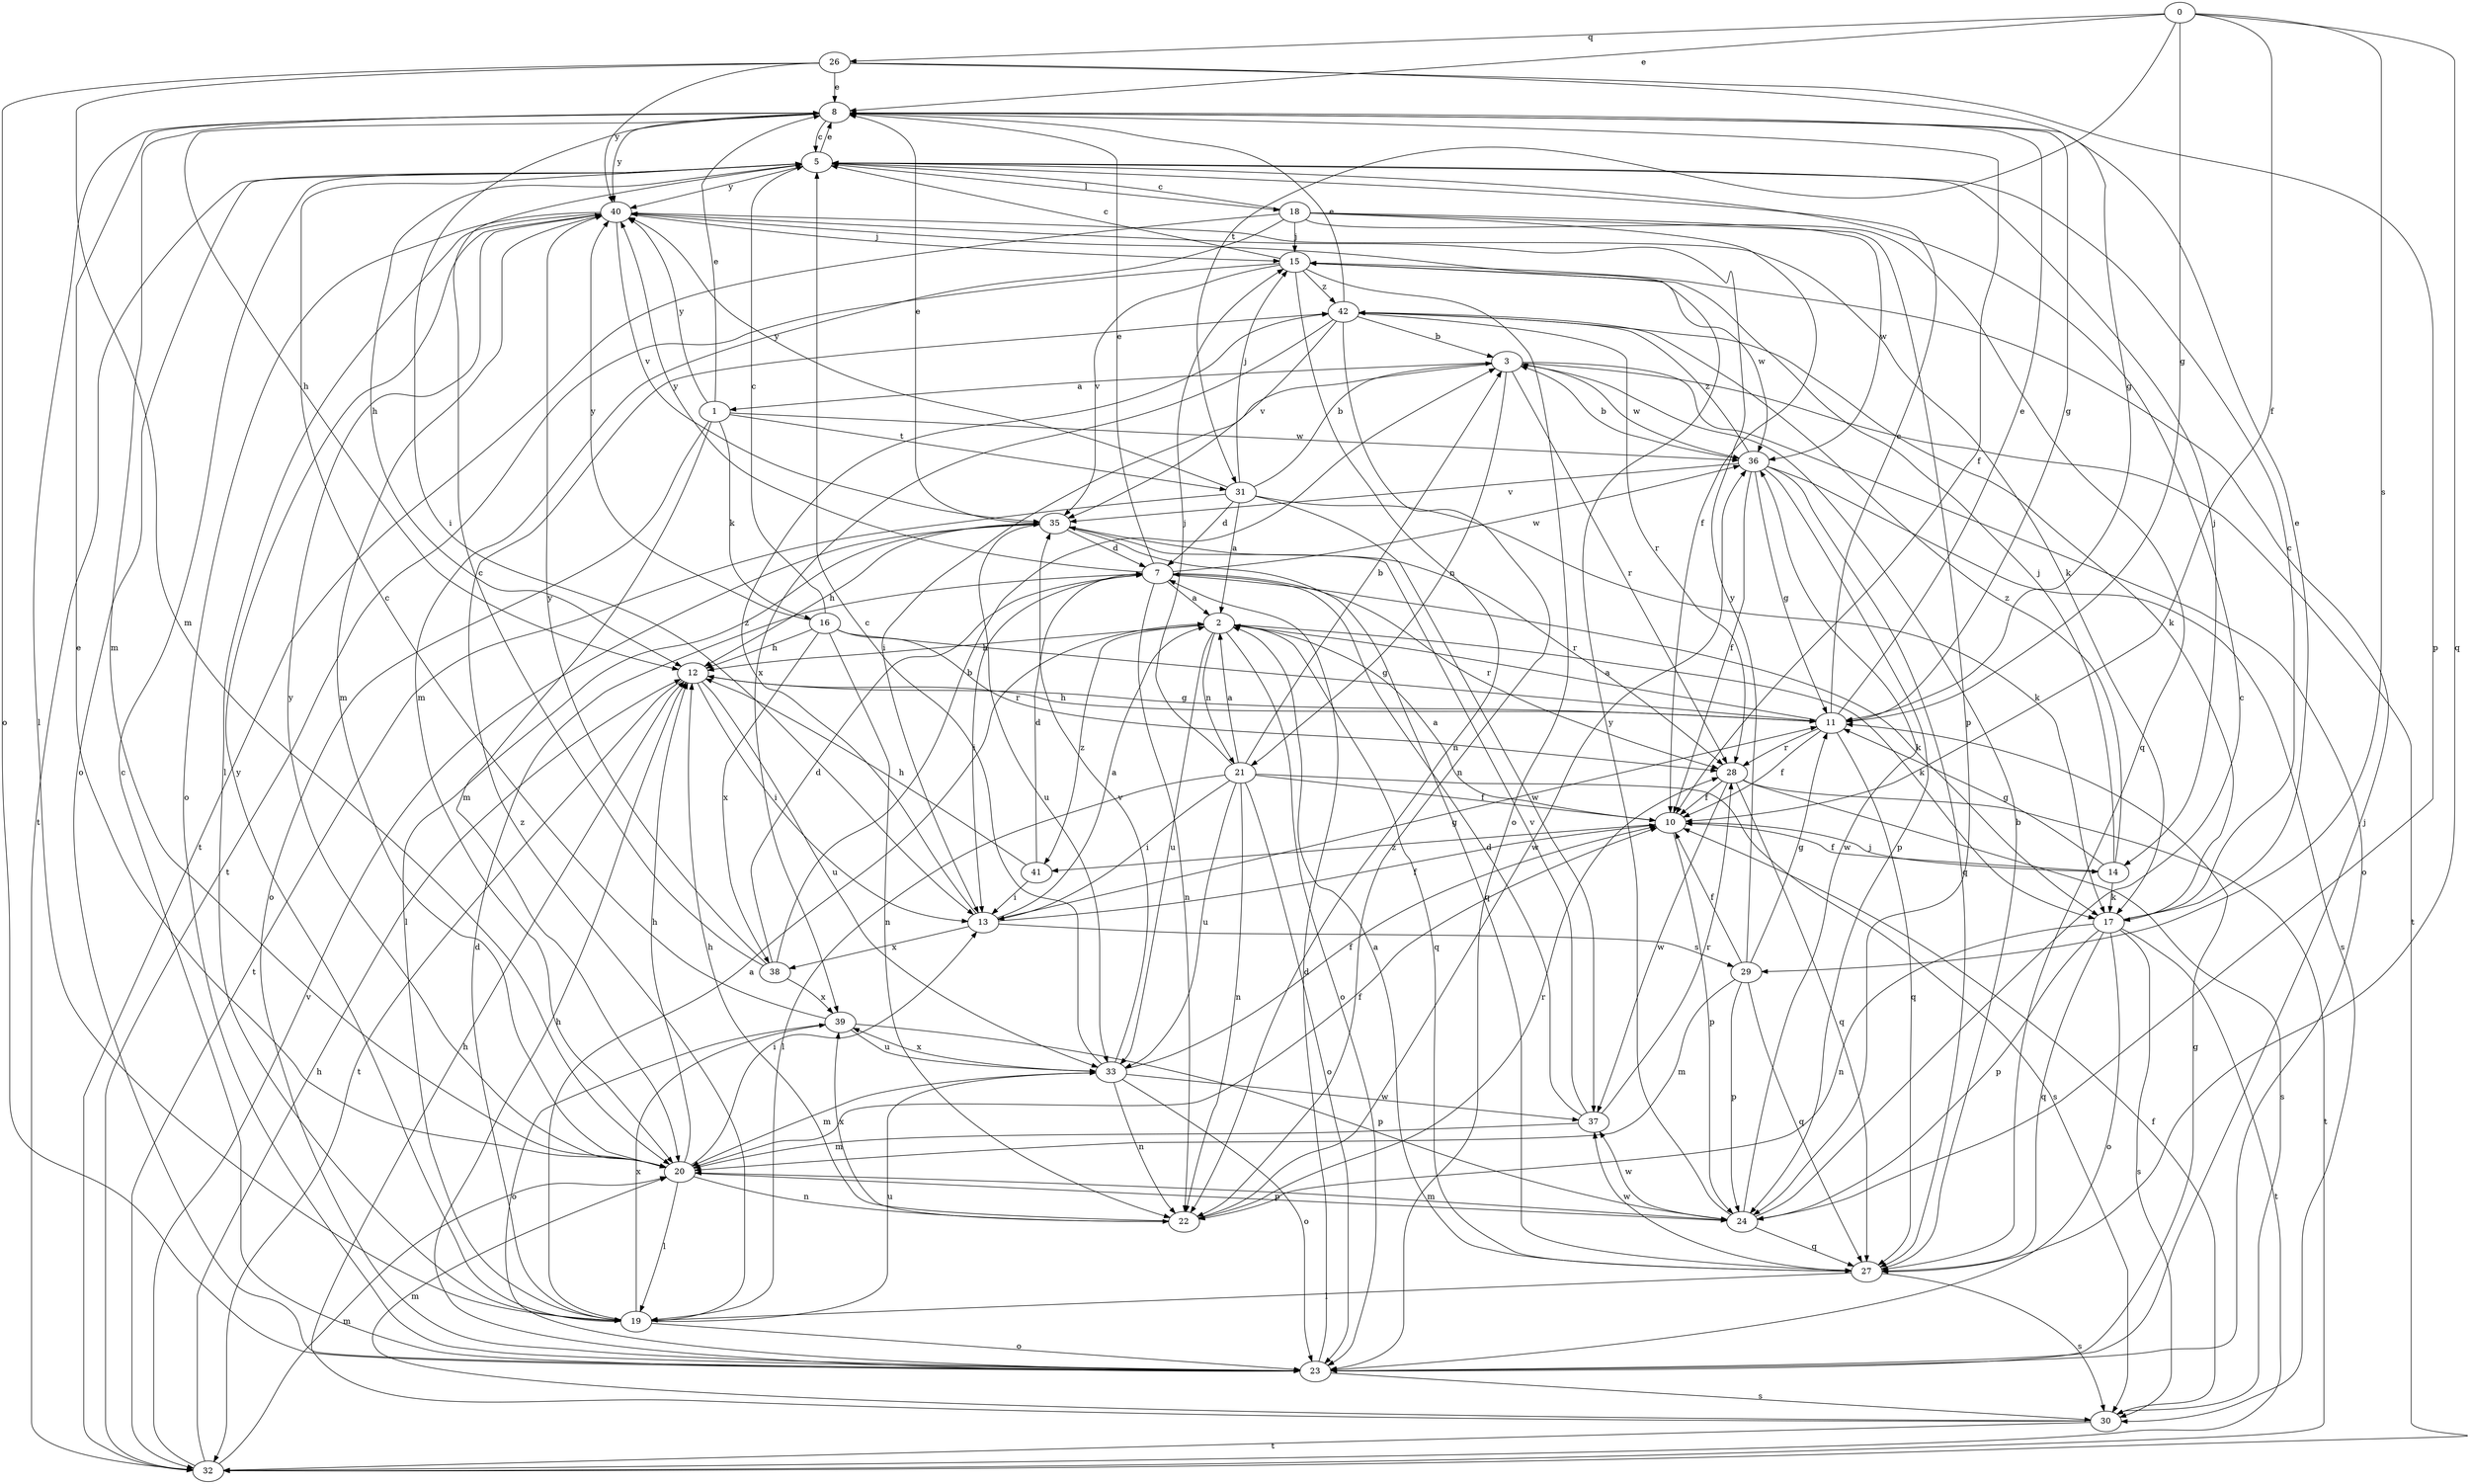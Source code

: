 strict digraph  {
0;
1;
2;
3;
5;
7;
8;
10;
11;
12;
13;
14;
15;
16;
17;
18;
19;
20;
21;
22;
23;
24;
26;
27;
28;
29;
30;
31;
32;
33;
35;
36;
37;
38;
39;
40;
41;
42;
0 -> 8  [label=e];
0 -> 10  [label=f];
0 -> 11  [label=g];
0 -> 26  [label=q];
0 -> 27  [label=q];
0 -> 29  [label=s];
0 -> 31  [label=t];
1 -> 8  [label=e];
1 -> 16  [label=k];
1 -> 20  [label=m];
1 -> 23  [label=o];
1 -> 31  [label=t];
1 -> 36  [label=w];
1 -> 40  [label=y];
2 -> 12  [label=h];
2 -> 17  [label=k];
2 -> 21  [label=n];
2 -> 23  [label=o];
2 -> 27  [label=q];
2 -> 33  [label=u];
2 -> 41  [label=z];
3 -> 1  [label=a];
3 -> 13  [label=i];
3 -> 21  [label=n];
3 -> 23  [label=o];
3 -> 28  [label=r];
3 -> 32  [label=t];
3 -> 36  [label=w];
5 -> 8  [label=e];
5 -> 12  [label=h];
5 -> 14  [label=j];
5 -> 18  [label=l];
5 -> 23  [label=o];
5 -> 32  [label=t];
5 -> 40  [label=y];
7 -> 2  [label=a];
7 -> 8  [label=e];
7 -> 13  [label=i];
7 -> 17  [label=k];
7 -> 22  [label=n];
7 -> 28  [label=r];
7 -> 36  [label=w];
7 -> 40  [label=y];
8 -> 5  [label=c];
8 -> 10  [label=f];
8 -> 11  [label=g];
8 -> 12  [label=h];
8 -> 13  [label=i];
8 -> 19  [label=l];
8 -> 20  [label=m];
8 -> 40  [label=y];
10 -> 2  [label=a];
10 -> 14  [label=j];
10 -> 24  [label=p];
10 -> 41  [label=z];
11 -> 2  [label=a];
11 -> 5  [label=c];
11 -> 8  [label=e];
11 -> 10  [label=f];
11 -> 12  [label=h];
11 -> 27  [label=q];
11 -> 28  [label=r];
12 -> 11  [label=g];
12 -> 13  [label=i];
12 -> 32  [label=t];
12 -> 33  [label=u];
13 -> 2  [label=a];
13 -> 10  [label=f];
13 -> 11  [label=g];
13 -> 29  [label=s];
13 -> 38  [label=x];
13 -> 42  [label=z];
14 -> 10  [label=f];
14 -> 11  [label=g];
14 -> 15  [label=j];
14 -> 17  [label=k];
14 -> 42  [label=z];
15 -> 5  [label=c];
15 -> 22  [label=n];
15 -> 23  [label=o];
15 -> 32  [label=t];
15 -> 35  [label=v];
15 -> 36  [label=w];
15 -> 42  [label=z];
16 -> 5  [label=c];
16 -> 11  [label=g];
16 -> 12  [label=h];
16 -> 22  [label=n];
16 -> 28  [label=r];
16 -> 38  [label=x];
16 -> 40  [label=y];
17 -> 5  [label=c];
17 -> 8  [label=e];
17 -> 22  [label=n];
17 -> 23  [label=o];
17 -> 24  [label=p];
17 -> 27  [label=q];
17 -> 30  [label=s];
17 -> 32  [label=t];
18 -> 5  [label=c];
18 -> 10  [label=f];
18 -> 15  [label=j];
18 -> 20  [label=m];
18 -> 24  [label=p];
18 -> 27  [label=q];
18 -> 32  [label=t];
18 -> 36  [label=w];
19 -> 2  [label=a];
19 -> 7  [label=d];
19 -> 23  [label=o];
19 -> 33  [label=u];
19 -> 39  [label=x];
19 -> 40  [label=y];
19 -> 42  [label=z];
20 -> 8  [label=e];
20 -> 10  [label=f];
20 -> 12  [label=h];
20 -> 13  [label=i];
20 -> 19  [label=l];
20 -> 22  [label=n];
20 -> 24  [label=p];
20 -> 40  [label=y];
21 -> 2  [label=a];
21 -> 3  [label=b];
21 -> 10  [label=f];
21 -> 13  [label=i];
21 -> 15  [label=j];
21 -> 19  [label=l];
21 -> 22  [label=n];
21 -> 23  [label=o];
21 -> 30  [label=s];
21 -> 33  [label=u];
22 -> 12  [label=h];
22 -> 28  [label=r];
22 -> 36  [label=w];
22 -> 39  [label=x];
23 -> 5  [label=c];
23 -> 7  [label=d];
23 -> 11  [label=g];
23 -> 12  [label=h];
23 -> 15  [label=j];
23 -> 30  [label=s];
24 -> 5  [label=c];
24 -> 20  [label=m];
24 -> 27  [label=q];
24 -> 36  [label=w];
24 -> 37  [label=w];
24 -> 40  [label=y];
26 -> 8  [label=e];
26 -> 11  [label=g];
26 -> 20  [label=m];
26 -> 23  [label=o];
26 -> 24  [label=p];
26 -> 40  [label=y];
27 -> 2  [label=a];
27 -> 3  [label=b];
27 -> 19  [label=l];
27 -> 30  [label=s];
27 -> 37  [label=w];
28 -> 10  [label=f];
28 -> 27  [label=q];
28 -> 30  [label=s];
28 -> 32  [label=t];
28 -> 37  [label=w];
29 -> 10  [label=f];
29 -> 11  [label=g];
29 -> 20  [label=m];
29 -> 24  [label=p];
29 -> 27  [label=q];
29 -> 40  [label=y];
30 -> 10  [label=f];
30 -> 12  [label=h];
30 -> 20  [label=m];
30 -> 32  [label=t];
31 -> 2  [label=a];
31 -> 3  [label=b];
31 -> 7  [label=d];
31 -> 15  [label=j];
31 -> 17  [label=k];
31 -> 32  [label=t];
31 -> 37  [label=w];
31 -> 40  [label=y];
32 -> 12  [label=h];
32 -> 20  [label=m];
32 -> 35  [label=v];
33 -> 5  [label=c];
33 -> 10  [label=f];
33 -> 20  [label=m];
33 -> 22  [label=n];
33 -> 23  [label=o];
33 -> 35  [label=v];
33 -> 37  [label=w];
33 -> 39  [label=x];
35 -> 7  [label=d];
35 -> 8  [label=e];
35 -> 12  [label=h];
35 -> 19  [label=l];
35 -> 27  [label=q];
35 -> 28  [label=r];
35 -> 33  [label=u];
36 -> 3  [label=b];
36 -> 10  [label=f];
36 -> 11  [label=g];
36 -> 24  [label=p];
36 -> 27  [label=q];
36 -> 30  [label=s];
36 -> 35  [label=v];
36 -> 42  [label=z];
37 -> 7  [label=d];
37 -> 20  [label=m];
37 -> 28  [label=r];
37 -> 35  [label=v];
38 -> 3  [label=b];
38 -> 5  [label=c];
38 -> 7  [label=d];
38 -> 39  [label=x];
38 -> 40  [label=y];
39 -> 5  [label=c];
39 -> 23  [label=o];
39 -> 24  [label=p];
39 -> 33  [label=u];
40 -> 15  [label=j];
40 -> 17  [label=k];
40 -> 19  [label=l];
40 -> 20  [label=m];
40 -> 23  [label=o];
40 -> 35  [label=v];
41 -> 7  [label=d];
41 -> 12  [label=h];
41 -> 13  [label=i];
42 -> 3  [label=b];
42 -> 8  [label=e];
42 -> 17  [label=k];
42 -> 22  [label=n];
42 -> 28  [label=r];
42 -> 35  [label=v];
42 -> 39  [label=x];
}
